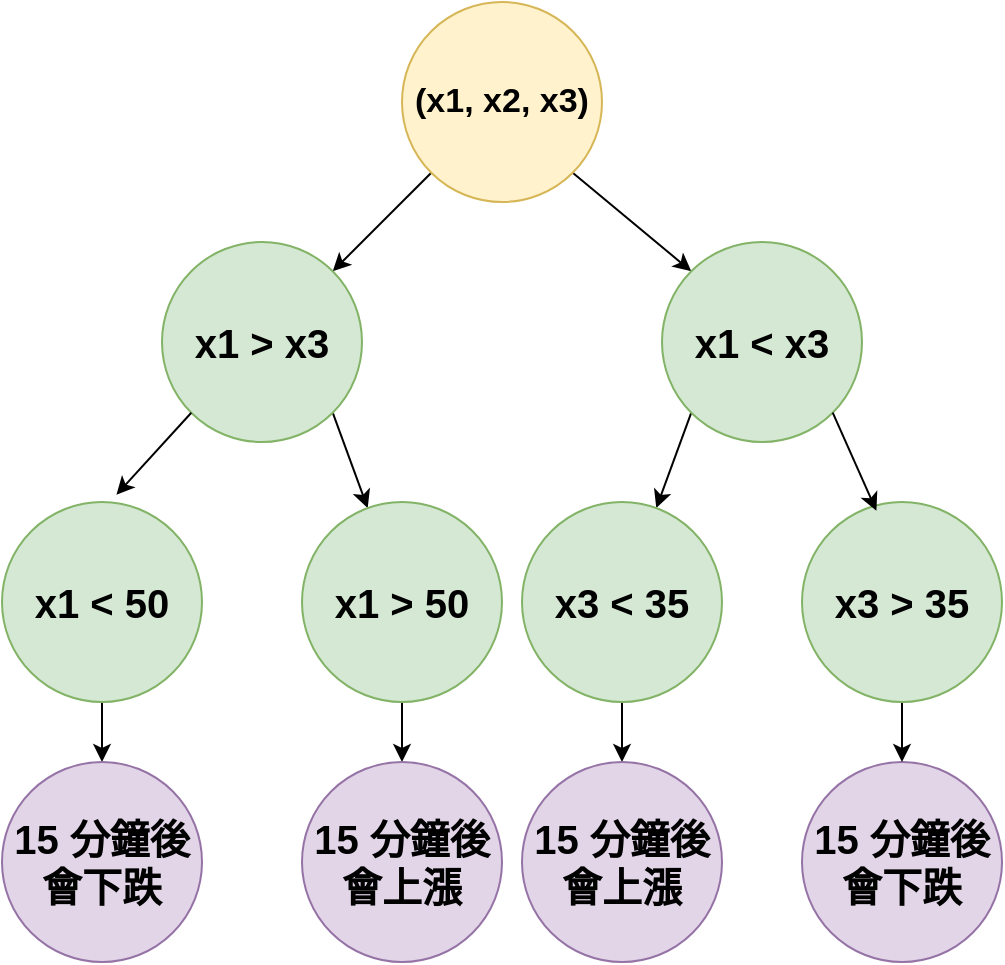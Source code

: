 <mxfile version="22.1.5" type="github">
  <diagram name="第 1 页" id="zIkm_kwkeSsWBi_6jVLn">
    <mxGraphModel dx="1050" dy="530" grid="1" gridSize="10" guides="1" tooltips="1" connect="1" arrows="1" fold="1" page="1" pageScale="1" pageWidth="827" pageHeight="1169" math="0" shadow="0">
      <root>
        <mxCell id="0" />
        <mxCell id="1" parent="0" />
        <mxCell id="shR67I40rjLUvzXk6YXL-9" style="rounded=0;orthogonalLoop=1;jettySize=auto;html=1;exitX=1;exitY=1;exitDx=0;exitDy=0;entryX=0;entryY=0;entryDx=0;entryDy=0;" edge="1" parent="1" source="shR67I40rjLUvzXk6YXL-1" target="shR67I40rjLUvzXk6YXL-4">
          <mxGeometry relative="1" as="geometry" />
        </mxCell>
        <mxCell id="shR67I40rjLUvzXk6YXL-12" style="rounded=0;orthogonalLoop=1;jettySize=auto;html=1;exitX=0;exitY=1;exitDx=0;exitDy=0;entryX=1;entryY=0;entryDx=0;entryDy=0;" edge="1" parent="1" source="shR67I40rjLUvzXk6YXL-1" target="shR67I40rjLUvzXk6YXL-3">
          <mxGeometry relative="1" as="geometry" />
        </mxCell>
        <mxCell id="shR67I40rjLUvzXk6YXL-1" value="&lt;font style=&quot;font-size: 17px;&quot;&gt;&lt;b&gt;(x1, x2, x3)&lt;/b&gt;&lt;/font&gt;" style="ellipse;whiteSpace=wrap;html=1;aspect=fixed;fillColor=#fff2cc;strokeColor=#d6b656;" vertex="1" parent="1">
          <mxGeometry x="360" y="30" width="100" height="100" as="geometry" />
        </mxCell>
        <mxCell id="shR67I40rjLUvzXk6YXL-13" style="rounded=0;orthogonalLoop=1;jettySize=auto;html=1;exitX=1;exitY=1;exitDx=0;exitDy=0;" edge="1" parent="1" source="shR67I40rjLUvzXk6YXL-3" target="shR67I40rjLUvzXk6YXL-6">
          <mxGeometry relative="1" as="geometry" />
        </mxCell>
        <mxCell id="shR67I40rjLUvzXk6YXL-3" value="&lt;b&gt;&lt;font style=&quot;font-size: 20px;&quot;&gt;x1 &amp;gt; x3&lt;/font&gt;&lt;/b&gt;" style="ellipse;whiteSpace=wrap;html=1;aspect=fixed;fillColor=#d5e8d4;strokeColor=#82b366;" vertex="1" parent="1">
          <mxGeometry x="240" y="150" width="100" height="100" as="geometry" />
        </mxCell>
        <mxCell id="shR67I40rjLUvzXk6YXL-11" style="rounded=0;orthogonalLoop=1;jettySize=auto;html=1;exitX=0;exitY=1;exitDx=0;exitDy=0;" edge="1" parent="1" source="shR67I40rjLUvzXk6YXL-4" target="shR67I40rjLUvzXk6YXL-7">
          <mxGeometry relative="1" as="geometry" />
        </mxCell>
        <mxCell id="shR67I40rjLUvzXk6YXL-4" value="&lt;b&gt;&lt;font style=&quot;font-size: 20px;&quot;&gt;x1 &amp;lt; x3&lt;/font&gt;&lt;/b&gt;" style="ellipse;whiteSpace=wrap;html=1;aspect=fixed;fillColor=#d5e8d4;strokeColor=#82b366;" vertex="1" parent="1">
          <mxGeometry x="490" y="150" width="100" height="100" as="geometry" />
        </mxCell>
        <mxCell id="shR67I40rjLUvzXk6YXL-20" style="edgeStyle=orthogonalEdgeStyle;rounded=0;orthogonalLoop=1;jettySize=auto;html=1;exitX=0.5;exitY=1;exitDx=0;exitDy=0;entryX=0.5;entryY=0;entryDx=0;entryDy=0;" edge="1" parent="1" source="shR67I40rjLUvzXk6YXL-5" target="shR67I40rjLUvzXk6YXL-15">
          <mxGeometry relative="1" as="geometry" />
        </mxCell>
        <mxCell id="shR67I40rjLUvzXk6YXL-5" value="&lt;b&gt;&lt;font style=&quot;font-size: 20px;&quot;&gt;x1 &amp;lt; 50&lt;/font&gt;&lt;/b&gt;" style="ellipse;whiteSpace=wrap;html=1;aspect=fixed;fillColor=#d5e8d4;strokeColor=#82b366;" vertex="1" parent="1">
          <mxGeometry x="160" y="280" width="100" height="100" as="geometry" />
        </mxCell>
        <mxCell id="shR67I40rjLUvzXk6YXL-23" style="edgeStyle=orthogonalEdgeStyle;rounded=0;orthogonalLoop=1;jettySize=auto;html=1;entryX=0.5;entryY=0;entryDx=0;entryDy=0;" edge="1" parent="1" source="shR67I40rjLUvzXk6YXL-6" target="shR67I40rjLUvzXk6YXL-16">
          <mxGeometry relative="1" as="geometry" />
        </mxCell>
        <mxCell id="shR67I40rjLUvzXk6YXL-6" value="&lt;b&gt;&lt;font style=&quot;font-size: 20px;&quot;&gt;x1 &amp;gt; 50&lt;/font&gt;&lt;/b&gt;" style="ellipse;whiteSpace=wrap;html=1;aspect=fixed;fillColor=#d5e8d4;strokeColor=#82b366;" vertex="1" parent="1">
          <mxGeometry x="310" y="280" width="100" height="100" as="geometry" />
        </mxCell>
        <mxCell id="shR67I40rjLUvzXk6YXL-24" style="edgeStyle=orthogonalEdgeStyle;rounded=0;orthogonalLoop=1;jettySize=auto;html=1;entryX=0.5;entryY=0;entryDx=0;entryDy=0;" edge="1" parent="1" source="shR67I40rjLUvzXk6YXL-7" target="shR67I40rjLUvzXk6YXL-17">
          <mxGeometry relative="1" as="geometry" />
        </mxCell>
        <mxCell id="shR67I40rjLUvzXk6YXL-7" value="&lt;span style=&quot;font-size: 20px;&quot;&gt;&lt;b&gt;x3 &amp;lt; 35&lt;/b&gt;&lt;/span&gt;" style="ellipse;whiteSpace=wrap;html=1;aspect=fixed;fillColor=#d5e8d4;strokeColor=#82b366;" vertex="1" parent="1">
          <mxGeometry x="420" y="280" width="100" height="100" as="geometry" />
        </mxCell>
        <mxCell id="shR67I40rjLUvzXk6YXL-14" style="rounded=0;orthogonalLoop=1;jettySize=auto;html=1;exitX=0;exitY=1;exitDx=0;exitDy=0;entryX=0.572;entryY=-0.036;entryDx=0;entryDy=0;entryPerimeter=0;" edge="1" parent="1" source="shR67I40rjLUvzXk6YXL-3" target="shR67I40rjLUvzXk6YXL-5">
          <mxGeometry relative="1" as="geometry" />
        </mxCell>
        <mxCell id="shR67I40rjLUvzXk6YXL-15" value="&lt;b&gt;&lt;font style=&quot;font-size: 20px;&quot;&gt;15 分鐘後會下跌&lt;/font&gt;&lt;/b&gt;" style="ellipse;whiteSpace=wrap;html=1;aspect=fixed;fillColor=#e1d5e7;strokeColor=#9673a6;" vertex="1" parent="1">
          <mxGeometry x="160" y="410" width="100" height="100" as="geometry" />
        </mxCell>
        <mxCell id="shR67I40rjLUvzXk6YXL-16" value="&lt;b&gt;&lt;font style=&quot;font-size: 20px;&quot;&gt;15 分鐘後會上漲&lt;/font&gt;&lt;/b&gt;" style="ellipse;whiteSpace=wrap;html=1;aspect=fixed;fillColor=#e1d5e7;strokeColor=#9673a6;" vertex="1" parent="1">
          <mxGeometry x="310" y="410" width="100" height="100" as="geometry" />
        </mxCell>
        <mxCell id="shR67I40rjLUvzXk6YXL-17" value="&lt;b&gt;&lt;font style=&quot;font-size: 20px;&quot;&gt;15 分鐘後會上漲&lt;/font&gt;&lt;/b&gt;" style="ellipse;whiteSpace=wrap;html=1;aspect=fixed;fillColor=#e1d5e7;strokeColor=#9673a6;" vertex="1" parent="1">
          <mxGeometry x="420" y="410" width="100" height="100" as="geometry" />
        </mxCell>
        <mxCell id="shR67I40rjLUvzXk6YXL-19" value="&lt;b&gt;&lt;font style=&quot;font-size: 20px;&quot;&gt;15 分鐘後會下跌&lt;/font&gt;&lt;/b&gt;" style="ellipse;whiteSpace=wrap;html=1;aspect=fixed;fillColor=#e1d5e7;strokeColor=#9673a6;" vertex="1" parent="1">
          <mxGeometry x="560" y="410" width="100" height="100" as="geometry" />
        </mxCell>
        <mxCell id="shR67I40rjLUvzXk6YXL-25" style="edgeStyle=orthogonalEdgeStyle;rounded=0;orthogonalLoop=1;jettySize=auto;html=1;entryX=0.5;entryY=0;entryDx=0;entryDy=0;" edge="1" parent="1" source="shR67I40rjLUvzXk6YXL-21" target="shR67I40rjLUvzXk6YXL-19">
          <mxGeometry relative="1" as="geometry" />
        </mxCell>
        <mxCell id="shR67I40rjLUvzXk6YXL-21" value="&lt;b&gt;&lt;font style=&quot;font-size: 20px;&quot;&gt;x3 &amp;gt; 35&lt;/font&gt;&lt;/b&gt;" style="ellipse;whiteSpace=wrap;html=1;aspect=fixed;fillColor=#d5e8d4;strokeColor=#82b366;" vertex="1" parent="1">
          <mxGeometry x="560" y="280" width="100" height="100" as="geometry" />
        </mxCell>
        <mxCell id="shR67I40rjLUvzXk6YXL-22" style="rounded=0;orthogonalLoop=1;jettySize=auto;html=1;exitX=1;exitY=1;exitDx=0;exitDy=0;entryX=0.372;entryY=0.044;entryDx=0;entryDy=0;entryPerimeter=0;" edge="1" parent="1" source="shR67I40rjLUvzXk6YXL-4" target="shR67I40rjLUvzXk6YXL-21">
          <mxGeometry relative="1" as="geometry" />
        </mxCell>
      </root>
    </mxGraphModel>
  </diagram>
</mxfile>
